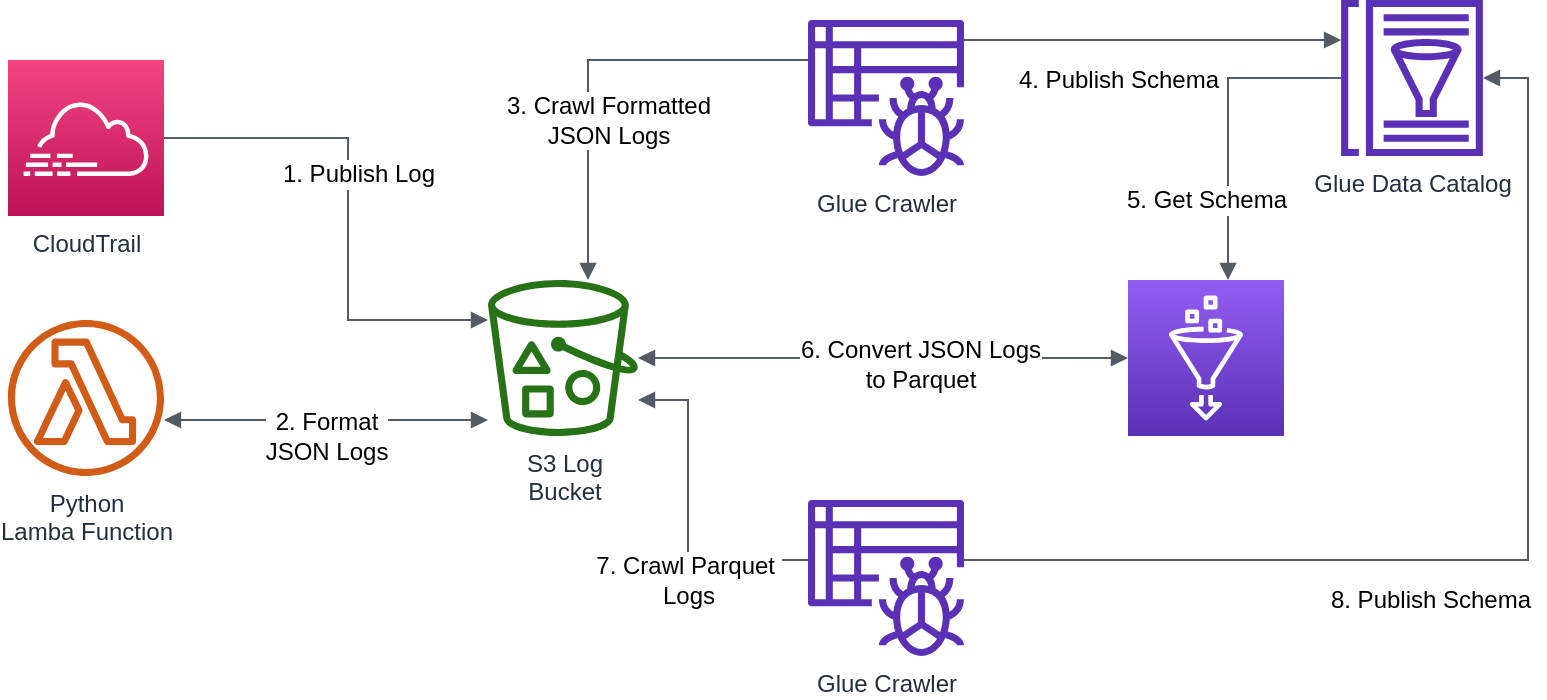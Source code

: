 <mxfile version="12.8.8" type="github"><diagram id="jy_SWjiN0UvAmFEKtEaB" name="Page-1"><mxGraphModel dx="1422" dy="762" grid="1" gridSize="10" guides="1" tooltips="1" connect="1" arrows="1" fold="1" page="1" pageScale="1" pageWidth="850" pageHeight="1100" math="0" shadow="0"><root><mxCell id="0"/><mxCell id="1" parent="0"/><mxCell id="uTUcjx14l1p36Xg8LgnI-2" value="CloudTrail" style="outlineConnect=0;fontColor=#232F3E;gradientColor=#F34482;gradientDirection=north;fillColor=#BC1356;strokeColor=#ffffff;dashed=0;verticalLabelPosition=bottom;verticalAlign=top;align=center;html=1;fontSize=12;fontStyle=0;aspect=fixed;shape=mxgraph.aws4.resourceIcon;resIcon=mxgraph.aws4.cloudtrail;" vertex="1" parent="1"><mxGeometry x="40" y="50" width="78" height="78" as="geometry"/></mxCell><mxCell id="uTUcjx14l1p36Xg8LgnI-4" value="S3 Log&lt;br&gt;Bucket" style="outlineConnect=0;fontColor=#232F3E;gradientColor=none;fillColor=#277116;strokeColor=none;dashed=0;verticalLabelPosition=bottom;verticalAlign=top;align=center;html=1;fontSize=12;fontStyle=0;aspect=fixed;pointerEvents=1;shape=mxgraph.aws4.bucket_with_objects;" vertex="1" parent="1"><mxGeometry x="280" y="160" width="75" height="78" as="geometry"/></mxCell><mxCell id="uTUcjx14l1p36Xg8LgnI-6" value="Python&lt;br&gt;Lamba Function" style="outlineConnect=0;fontColor=#232F3E;gradientColor=none;fillColor=#D05C17;strokeColor=none;dashed=0;verticalLabelPosition=bottom;verticalAlign=top;align=center;html=1;fontSize=12;fontStyle=0;aspect=fixed;pointerEvents=1;shape=mxgraph.aws4.lambda_function;" vertex="1" parent="1"><mxGeometry x="40" y="180" width="78" height="78" as="geometry"/></mxCell><mxCell id="uTUcjx14l1p36Xg8LgnI-9" value="Glue Crawler" style="outlineConnect=0;fontColor=#232F3E;gradientColor=none;fillColor=#5A30B5;strokeColor=none;dashed=0;verticalLabelPosition=bottom;verticalAlign=top;align=center;html=1;fontSize=12;fontStyle=0;aspect=fixed;pointerEvents=1;shape=mxgraph.aws4.glue_crawlers;" vertex="1" parent="1"><mxGeometry x="440" y="270" width="78" height="78" as="geometry"/></mxCell><mxCell id="uTUcjx14l1p36Xg8LgnI-10" value="Glue Crawler&lt;br&gt;" style="outlineConnect=0;fontColor=#232F3E;gradientColor=none;fillColor=#5A30B5;strokeColor=none;dashed=0;verticalLabelPosition=bottom;verticalAlign=top;align=center;html=1;fontSize=12;fontStyle=0;aspect=fixed;pointerEvents=1;shape=mxgraph.aws4.glue_crawlers;" vertex="1" parent="1"><mxGeometry x="440" y="30" width="78" height="78" as="geometry"/></mxCell><mxCell id="uTUcjx14l1p36Xg8LgnI-12" value="Glue Data Catalog" style="outlineConnect=0;fontColor=#232F3E;gradientColor=none;fillColor=#5A30B5;strokeColor=none;dashed=0;verticalLabelPosition=bottom;verticalAlign=top;align=center;html=1;fontSize=12;fontStyle=0;aspect=fixed;pointerEvents=1;shape=mxgraph.aws4.glue_data_catalog;" vertex="1" parent="1"><mxGeometry x="706" y="20" width="72" height="78" as="geometry"/></mxCell><mxCell id="uTUcjx14l1p36Xg8LgnI-15" value="" style="outlineConnect=0;fontColor=#232F3E;gradientColor=#945DF2;gradientDirection=north;fillColor=#5A30B5;strokeColor=#ffffff;dashed=0;verticalLabelPosition=bottom;verticalAlign=top;align=center;html=1;fontSize=12;fontStyle=0;aspect=fixed;shape=mxgraph.aws4.resourceIcon;resIcon=mxgraph.aws4.glue;" vertex="1" parent="1"><mxGeometry x="600" y="160" width="78" height="78" as="geometry"/></mxCell><mxCell id="uTUcjx14l1p36Xg8LgnI-21" value="" style="edgeStyle=orthogonalEdgeStyle;html=1;endArrow=none;elbow=vertical;startArrow=block;startFill=1;strokeColor=#545B64;rounded=0;" edge="1" parent="1" source="uTUcjx14l1p36Xg8LgnI-4" target="uTUcjx14l1p36Xg8LgnI-2"><mxGeometry width="100" relative="1" as="geometry"><mxPoint x="340" y="290" as="sourcePoint"/><mxPoint x="250" y="340" as="targetPoint"/><Array as="points"><mxPoint x="210" y="180"/><mxPoint x="210" y="89"/></Array></mxGeometry></mxCell><mxCell id="uTUcjx14l1p36Xg8LgnI-24" value="1. Publish Log" style="text;html=1;align=center;verticalAlign=middle;resizable=0;points=[];labelBackgroundColor=#ffffff;" vertex="1" connectable="0" parent="uTUcjx14l1p36Xg8LgnI-21"><mxGeometry x="0.13" y="-5" relative="1" as="geometry"><mxPoint as="offset"/></mxGeometry></mxCell><mxCell id="uTUcjx14l1p36Xg8LgnI-27" value="" style="edgeStyle=orthogonalEdgeStyle;html=1;endArrow=none;elbow=vertical;startArrow=block;startFill=1;strokeColor=#545B64;rounded=0;" edge="1" parent="1" source="uTUcjx14l1p36Xg8LgnI-4" target="uTUcjx14l1p36Xg8LgnI-10"><mxGeometry width="100" relative="1" as="geometry"><mxPoint x="350" y="90" as="sourcePoint"/><mxPoint x="410" y="50" as="targetPoint"/><Array as="points"><mxPoint x="330" y="50"/></Array></mxGeometry></mxCell><mxCell id="uTUcjx14l1p36Xg8LgnI-28" value="3. Crawl Formatted &lt;br&gt;JSON Logs" style="text;html=1;align=center;verticalAlign=middle;resizable=0;points=[];labelBackgroundColor=#ffffff;" vertex="1" connectable="0" parent="uTUcjx14l1p36Xg8LgnI-27"><mxGeometry x="0.13" y="-5" relative="1" as="geometry"><mxPoint x="-4.93" y="25" as="offset"/></mxGeometry></mxCell><mxCell id="uTUcjx14l1p36Xg8LgnI-29" value="" style="edgeStyle=orthogonalEdgeStyle;html=1;endArrow=none;elbow=vertical;startArrow=block;startFill=1;strokeColor=#545B64;rounded=0;" edge="1" parent="1" source="uTUcjx14l1p36Xg8LgnI-12" target="uTUcjx14l1p36Xg8LgnI-10"><mxGeometry width="100" relative="1" as="geometry"><mxPoint x="340" y="170.075" as="sourcePoint"/><mxPoint x="450.304" y="60" as="targetPoint"/><Array as="points"><mxPoint x="610" y="40"/><mxPoint x="610" y="40"/></Array></mxGeometry></mxCell><mxCell id="uTUcjx14l1p36Xg8LgnI-30" value="4. Publish Schema" style="text;html=1;align=center;verticalAlign=middle;resizable=0;points=[];labelBackgroundColor=#ffffff;" vertex="1" connectable="0" parent="uTUcjx14l1p36Xg8LgnI-29"><mxGeometry x="0.13" y="-5" relative="1" as="geometry"><mxPoint x="-4.93" y="25" as="offset"/></mxGeometry></mxCell><mxCell id="uTUcjx14l1p36Xg8LgnI-31" value="" style="edgeStyle=orthogonalEdgeStyle;html=1;endArrow=block;elbow=vertical;startArrow=block;startFill=1;endFill=1;strokeColor=#545B64;rounded=0;" edge="1" parent="1" source="uTUcjx14l1p36Xg8LgnI-4" target="uTUcjx14l1p36Xg8LgnI-15"><mxGeometry width="100" relative="1" as="geometry"><mxPoint x="418" y="198.5" as="sourcePoint"/><mxPoint x="518" y="198.5" as="targetPoint"/><Array as="points"/></mxGeometry></mxCell><mxCell id="uTUcjx14l1p36Xg8LgnI-34" value="6. Convert JSON Logs&lt;br&gt;to Parquet" style="text;html=1;align=center;verticalAlign=middle;resizable=0;points=[];labelBackgroundColor=#ffffff;" vertex="1" connectable="0" parent="uTUcjx14l1p36Xg8LgnI-31"><mxGeometry x="0.151" y="-3" relative="1" as="geometry"><mxPoint as="offset"/></mxGeometry></mxCell><mxCell id="uTUcjx14l1p36Xg8LgnI-32" value="" style="edgeStyle=orthogonalEdgeStyle;html=1;endArrow=none;elbow=vertical;startArrow=block;startFill=1;strokeColor=#545B64;rounded=0;" edge="1" parent="1" source="uTUcjx14l1p36Xg8LgnI-15" target="uTUcjx14l1p36Xg8LgnI-12"><mxGeometry width="100" relative="1" as="geometry"><mxPoint x="638.42" y="310" as="sourcePoint"/><mxPoint x="449.996" y="310" as="targetPoint"/><Array as="points"><mxPoint x="650" y="59"/></Array></mxGeometry></mxCell><mxCell id="uTUcjx14l1p36Xg8LgnI-33" value="5. Get Schema" style="text;html=1;align=center;verticalAlign=middle;resizable=0;points=[];labelBackgroundColor=#ffffff;" vertex="1" connectable="0" parent="uTUcjx14l1p36Xg8LgnI-32"><mxGeometry x="0.13" y="-5" relative="1" as="geometry"><mxPoint x="-16" y="49" as="offset"/></mxGeometry></mxCell><mxCell id="uTUcjx14l1p36Xg8LgnI-35" value="" style="edgeStyle=orthogonalEdgeStyle;html=1;endArrow=none;elbow=vertical;startArrow=block;startFill=1;strokeColor=#545B64;rounded=0;" edge="1" parent="1" source="uTUcjx14l1p36Xg8LgnI-4" target="uTUcjx14l1p36Xg8LgnI-9"><mxGeometry width="100" relative="1" as="geometry"><mxPoint x="340" y="170.075" as="sourcePoint"/><mxPoint x="450.304" y="60" as="targetPoint"/><Array as="points"><mxPoint x="380" y="220"/><mxPoint x="380" y="300"/></Array></mxGeometry></mxCell><mxCell id="uTUcjx14l1p36Xg8LgnI-36" value="7. Crawl Parquet&amp;nbsp;&lt;br&gt;Logs" style="text;html=1;align=center;verticalAlign=middle;resizable=0;points=[];labelBackgroundColor=#ffffff;" vertex="1" connectable="0" parent="uTUcjx14l1p36Xg8LgnI-35"><mxGeometry x="0.13" y="-5" relative="1" as="geometry"><mxPoint x="5" y="22" as="offset"/></mxGeometry></mxCell><mxCell id="uTUcjx14l1p36Xg8LgnI-37" value="" style="edgeStyle=orthogonalEdgeStyle;html=1;endArrow=none;elbow=vertical;startArrow=block;startFill=1;strokeColor=#545B64;rounded=0;" edge="1" parent="1" source="uTUcjx14l1p36Xg8LgnI-12" target="uTUcjx14l1p36Xg8LgnI-9"><mxGeometry width="100" relative="1" as="geometry"><mxPoint x="788.42" y="330" as="sourcePoint"/><mxPoint x="599.996" y="330" as="targetPoint"/><Array as="points"><mxPoint x="800" y="59"/><mxPoint x="800" y="300"/></Array></mxGeometry></mxCell><mxCell id="uTUcjx14l1p36Xg8LgnI-38" value="8. Publish Schema" style="text;html=1;align=center;verticalAlign=middle;resizable=0;points=[];labelBackgroundColor=#ffffff;" vertex="1" connectable="0" parent="uTUcjx14l1p36Xg8LgnI-37"><mxGeometry x="0.13" y="-5" relative="1" as="geometry"><mxPoint x="-4.93" y="25" as="offset"/></mxGeometry></mxCell><mxCell id="uTUcjx14l1p36Xg8LgnI-41" value="" style="edgeStyle=orthogonalEdgeStyle;html=1;endArrow=block;elbow=vertical;startArrow=block;startFill=1;endFill=1;strokeColor=#545B64;rounded=0;" edge="1" parent="1" source="uTUcjx14l1p36Xg8LgnI-6" target="uTUcjx14l1p36Xg8LgnI-4"><mxGeometry width="100" relative="1" as="geometry"><mxPoint x="370" y="390" as="sourcePoint"/><mxPoint x="470" y="390" as="targetPoint"/><Array as="points"><mxPoint x="170" y="230"/><mxPoint x="170" y="230"/></Array></mxGeometry></mxCell><mxCell id="uTUcjx14l1p36Xg8LgnI-42" value="2. Format &lt;br&gt;JSON Logs" style="text;html=1;align=center;verticalAlign=middle;resizable=0;points=[];labelBackgroundColor=#ffffff;" vertex="1" connectable="0" parent="uTUcjx14l1p36Xg8LgnI-41"><mxGeometry x="-0.185" y="-5" relative="1" as="geometry"><mxPoint x="15" y="3" as="offset"/></mxGeometry></mxCell></root></mxGraphModel></diagram></mxfile>